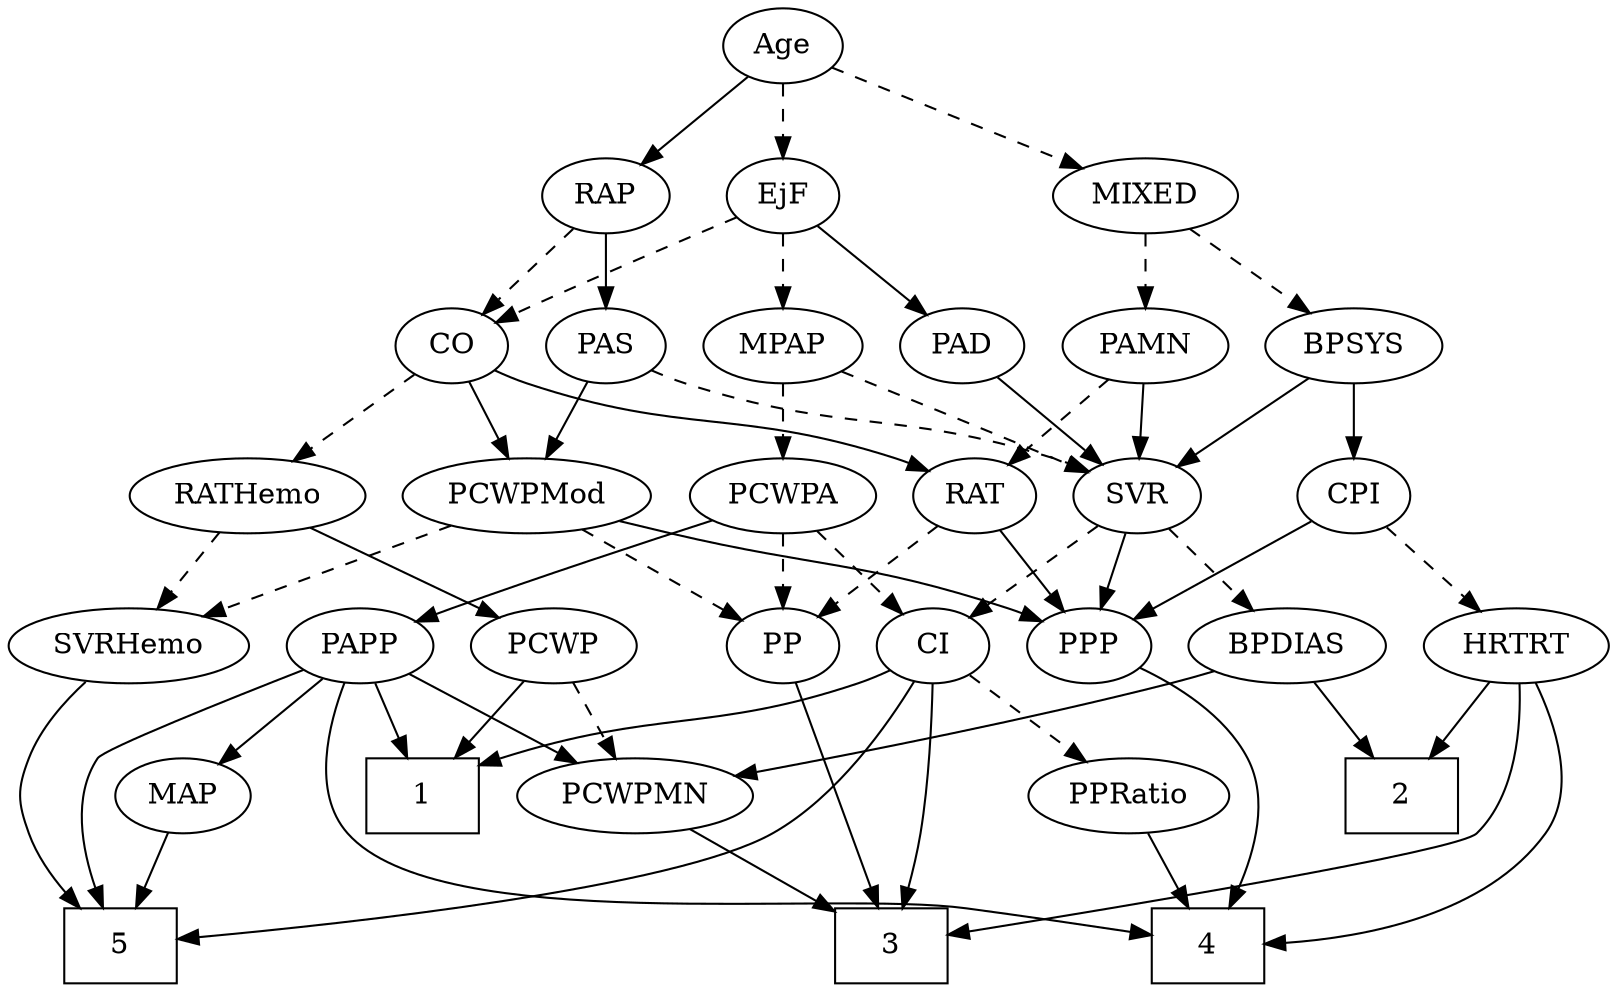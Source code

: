 strict digraph {
	graph [bb="0,0,726.26,468"];
	node [label="\N"];
	1	[height=0.5,
		pos="191.62,90",
		shape=box,
		width=0.75];
	2	[height=0.5,
		pos="631.62,90",
		shape=box,
		width=0.75];
	3	[height=0.5,
		pos="400.62,18",
		shape=box,
		width=0.75];
	4	[height=0.5,
		pos="542.62,18",
		shape=box,
		width=0.75];
	5	[height=0.5,
		pos="48.616,18",
		shape=box,
		width=0.75];
	Age	[height=0.5,
		pos="355.62,450",
		width=0.75];
	EjF	[height=0.5,
		pos="355.62,378",
		width=0.75];
	Age -> EjF	[pos="e,355.62,396.1 355.62,431.7 355.62,423.98 355.62,414.71 355.62,406.11",
		style=dashed];
	RAP	[height=0.5,
		pos="275.62,378",
		width=0.77632];
	Age -> RAP	[pos="e,291.66,393.04 339.81,435.17 328.27,425.07 312.43,411.21 299.37,399.79",
		style=solid];
	MIXED	[height=0.5,
		pos="520.62,378",
		width=1.1193];
	Age -> MIXED	[pos="e,492.38,390.98 377.87,439.56 404.73,428.16 450.34,408.81 482.77,395.06",
		style=dashed];
	MPAP	[height=0.5,
		pos="355.62,306",
		width=0.97491];
	EjF -> MPAP	[pos="e,355.62,324.1 355.62,359.7 355.62,351.98 355.62,342.71 355.62,334.11",
		style=dashed];
	PAD	[height=0.5,
		pos="437.62,306",
		width=0.79437];
	EjF -> PAD	[pos="e,421.17,321.04 371.82,363.17 383.64,353.07 399.88,339.21 413.27,327.79",
		style=solid];
	CO	[height=0.5,
		pos="203.62,306",
		width=0.75];
	EjF -> CO	[pos="e,224.92,317.11 333.77,367.12 310.43,356.53 272.35,339.2 239.62,324 237.83,323.17 235.99,322.31 234.14,321.45",
		style=dashed];
	RAP -> CO	[pos="e,218.52,321.49 260.7,362.5 250.66,352.73 237.24,339.69 225.94,328.7",
		style=dashed];
	PAS	[height=0.5,
		pos="275.62,306",
		width=0.75];
	RAP -> PAS	[pos="e,275.62,324.1 275.62,359.7 275.62,351.98 275.62,342.71 275.62,334.11",
		style=solid];
	BPSYS	[height=0.5,
		pos="612.62,306",
		width=1.0471];
	MIXED -> BPSYS	[pos="e,593.45,321.58 540.13,362.15 553.27,352.16 570.78,338.83 585.3,327.78",
		style=dashed];
	PAMN	[height=0.5,
		pos="520.62,306",
		width=1.011];
	MIXED -> PAMN	[pos="e,520.62,324.1 520.62,359.7 520.62,351.98 520.62,342.71 520.62,334.11",
		style=dashed];
	SVR	[height=0.5,
		pos="515.62,234",
		width=0.77632];
	MPAP -> SVR	[pos="e,493.35,245.33 382.09,293.81 407.05,283.2 445.48,266.75 478.62,252 480.41,251.2 482.25,250.38 484.1,249.54",
		style=dashed];
	PCWPA	[height=0.5,
		pos="355.62,234",
		width=1.1555];
	MPAP -> PCWPA	[pos="e,355.62,252.1 355.62,287.7 355.62,279.98 355.62,270.71 355.62,262.11",
		style=dashed];
	CPI	[height=0.5,
		pos="612.62,234",
		width=0.75];
	BPSYS -> CPI	[pos="e,612.62,252.1 612.62,287.7 612.62,279.98 612.62,270.71 612.62,262.11",
		style=solid];
	BPSYS -> SVR	[pos="e,533.73,248.07 592.52,290.5 577.91,279.95 557.99,265.58 542.09,254.1",
		style=solid];
	PAD -> SVR	[pos="e,499.86,249.14 453.4,290.83 464.5,280.87 479.55,267.37 492.06,256.14",
		style=solid];
	RATHemo	[height=0.5,
		pos="124.62,234",
		width=1.3721];
	CO -> RATHemo	[pos="e,142.68,251.01 188.01,291.17 177.31,281.69 162.87,268.9 150.47,257.91",
		style=dashed];
	RAT	[height=0.5,
		pos="442.62,234",
		width=0.75827];
	CO -> RAT	[pos="e,421.63,245.89 224.22,294.28 229.17,291.98 234.51,289.73 239.62,288 311.53,263.63 334.71,276.37 406.62,252 408.48,251.37 410.38,\
250.67 412.28,249.92",
		style=solid];
	PCWPMod	[height=0.5,
		pos="243.62,234",
		width=1.4443];
	CO -> PCWPMod	[pos="e,233.83,252.12 212.89,288.76 217.6,280.53 223.44,270.32 228.75,261.02",
		style=solid];
	PAS -> SVR	[pos="e,494.02,245.88 296.22,294.28 301.17,291.98 306.51,289.73 311.62,288 383.53,263.63 406.58,275.99 478.62,252 480.53,251.36 482.47,\
250.66 484.42,249.91",
		style=dashed];
	PAS -> PCWPMod	[pos="e,251.37,251.96 268.03,288.41 264.3,280.25 259.72,270.22 255.53,261.07",
		style=solid];
	PAMN -> RAT	[pos="e,458.18,248.97 503.69,289.81 492.59,279.85 477.93,266.7 465.76,255.77",
		style=dashed];
	PAMN -> SVR	[pos="e,516.84,252.1 519.38,287.7 518.83,279.98 518.17,270.71 517.55,262.11",
		style=solid];
	SVRHemo	[height=0.5,
		pos="63.616,162",
		width=1.3902];
	RATHemo -> SVRHemo	[pos="e,77.969,179.47 110.16,216.41 102.56,207.69 93.11,196.85 84.712,187.21",
		style=dashed];
	PCWP	[height=0.5,
		pos="248.62,162",
		width=0.97491];
	RATHemo -> PCWP	[pos="e,225.88,175.84 150.31,218.5 169.71,207.54 196.44,192.45 217.13,180.77",
		style=solid];
	PPP	[height=0.5,
		pos="499.62,162",
		width=0.75];
	CPI -> PPP	[pos="e,518.88,174.93 593.45,221.13 575.35,209.91 547.99,192.97 527.48,180.26",
		style=solid];
	HRTRT	[height=0.5,
		pos="686.62,162",
		width=1.1013];
	CPI -> HRTRT	[pos="e,670.12,178.61 627.59,218.83 637.61,209.36 651.02,196.67 662.52,185.79",
		style=dashed];
	PP	[height=0.5,
		pos="355.62,162",
		width=0.75];
	RAT -> PP	[pos="e,372.34,176.46 425.84,219.5 412.96,209.14 394.98,194.67 380.44,182.97",
		style=dashed];
	RAT -> PPP	[pos="e,487.27,178.16 454.98,217.81 462.53,208.55 472.32,196.52 480.81,186.09",
		style=solid];
	BPDIAS	[height=0.5,
		pos="586.62,162",
		width=1.1735];
	SVR -> BPDIAS	[pos="e,570.44,178.95 530.33,218.5 539.83,209.13 552.41,196.73 563.26,186.03",
		style=dashed];
	SVR -> PPP	[pos="e,503.56,180.28 511.74,216.05 509.96,208.26 507.8,198.82 505.81,190.08",
		style=solid];
	CI	[height=0.5,
		pos="427.62,162",
		width=0.75];
	SVR -> CI	[pos="e,444.23,176.22 498.65,219.5 485.54,209.08 467.2,194.49 452.44,182.75",
		style=dashed];
	PCWPMod -> SVRHemo	[pos="e,96.265,175.7 210.18,220 180.7,208.53 137.59,191.77 105.76,179.39",
		style=dashed];
	PCWPMod -> PP	[pos="e,336.46,174.97 267.64,217.98 285.32,206.94 309.39,191.89 327.88,180.34",
		style=dashed];
	PCWPMod -> PPP	[pos="e,479,173.68 282.26,221.92 289.67,219.89 297.37,217.83 304.62,216 374.87,198.27 395.12,203.61 463.62,180 465.53,179.34 467.47,178.61 \
469.42,177.83",
		style=solid];
	PCWPA -> PP	[pos="e,355.62,180.1 355.62,215.7 355.62,207.98 355.62,198.71 355.62,190.11",
		style=dashed];
	PCWPA -> CI	[pos="e,412.81,177.39 371.95,217.12 381.84,207.51 394.57,195.13 405.36,184.63",
		style=dashed];
	PAPP	[height=0.5,
		pos="163.62,162",
		width=0.88464];
	PCWPA -> PAPP	[pos="e,188.24,173.47 323.61,222.34 292.92,211.99 245.36,195.58 204.62,180 202.37,179.14 200.06,178.24 197.74,177.32",
		style=solid];
	PCWPMN	[height=0.5,
		pos="286.62,90",
		width=1.3902];
	PCWPMN -> 3	[pos="e,373.27,35.789 310.79,74.155 326.38,64.586 346.93,51.968 364.44,41.215",
		style=solid];
	SVRHemo -> 5	[pos="e,29.143,36.082 38.891,146.14 26.085,136.93 11.682,123.84 4.6163,108 -1.8999,93.387 -0.81648,87.049 4.6163,72 8.3706,61.6 15.152,\
51.8 22.284,43.522",
		style=solid];
	BPDIAS -> 2	[pos="e,620.4,108.45 597.28,144.41 602.56,136.2 609.05,126.1 614.97,116.9",
		style=solid];
	BPDIAS -> PCWPMN	[pos="e,330.6,98.818 555.23,149.92 548.78,147.82 542.01,145.74 535.62,144 469.19,125.92 391.41,110.22 340.69,100.7",
		style=solid];
	MAP	[height=0.5,
		pos="77.616,90",
		width=0.84854];
	MAP -> 5	[pos="e,55.844,36.447 70.744,72.411 67.447,64.454 63.415,54.722 59.701,45.756",
		style=solid];
	PP -> 3	[pos="e,395.14,36.268 360.96,144.15 368.63,119.94 382.85,75.054 392.02,46.133",
		style=solid];
	PPP -> 4	[pos="e,551.05,36.111 519.23,149.37 532.81,140.09 549.8,125.72 557.62,108 566.36,88.16 561.27,63.765 554.75,45.536",
		style=solid];
	PPRatio	[height=0.5,
		pos="508.62,90",
		width=1.1013];
	PPRatio -> 4	[pos="e,534.23,36.275 516.85,72.055 520.71,64.091 525.42,54.411 529.74,45.51",
		style=solid];
	PCWP -> 1	[pos="e,205.7,108.29 235.68,145.12 228.7,136.54 219.93,125.77 212.05,116.09",
		style=solid];
	PCWP -> PCWPMN	[pos="e,277.41,107.96 257.62,144.41 262.1,136.16 267.61,126.01 272.62,116.78",
		style=dashed];
	CI -> 1	[pos="e,218.87,104.65 407.01,150.3 402.05,148 396.72,145.74 391.62,144 323.88,120.9 300.19,131.15 228.36,107.83",
		style=solid];
	CI -> 3	[pos="e,406.71,36.472 426.36,143.8 424.85,125.76 421.83,96.678 416.62,72 414.81,63.442 412.27,54.271 409.74,46.005",
		style=solid];
	CI -> 5	[pos="e,75.914,18.231 417.63,144.86 404.03,124.37 377.67,89.573 345.62,72 261.3,25.78 145.19,18.594 86.236,18.228",
		style=solid];
	CI -> PPRatio	[pos="e,490.96,106.26 443.62,147.17 454.92,137.4 470.3,124.11 483.26,112.91",
		style=dashed];
	PAPP -> 1	[pos="e,184.71,108.28 170.39,144.05 173.55,136.18 177.37,126.62 180.9,117.79",
		style=solid];
	PAPP -> 4	[pos="e,515.2,23.641 155.62,144.32 147.44,124.55 138.19,91.798 155.62,72 197.21,24.74 374.31,44.986 436.62,36 459.39,32.715 484.86,28.644 \
505.12,25.31",
		style=solid];
	PAPP -> 5	[pos="e,40.191,36.283 138.81,150.67 102.22,135.41 37.992,108.57 37.616,108 25.495,89.752 30.022,64.675 36.558,45.79",
		style=solid];
	PAPP -> PCWPMN	[pos="e,260.87,105.65 185.32,148.65 203.79,138.14 230.64,122.85 252.06,110.67",
		style=solid];
	PAPP -> MAP	[pos="e,94.994,105.14 146.21,146.83 133.74,136.68 116.75,122.85 102.8,111.5",
		style=solid];
	HRTRT -> 2	[pos="e,645.07,108.12 673.86,144.76 667.18,136.27 658.86,125.68 651.37,116.15",
		style=solid];
	HRTRT -> 3	[pos="e,427.64,23.542 688.1,144 688.85,123.92 686.74,90.855 667.62,72 659.42,63.917 508.92,37.418 437.57,25.232",
		style=solid];
	HRTRT -> 4	[pos="e,569.93,19.15 695.88,144.24 705.14,124.99 715.96,93.332 700.62,72 673.28,34 617.39,22.862 579.96,19.811",
		style=solid];
}

